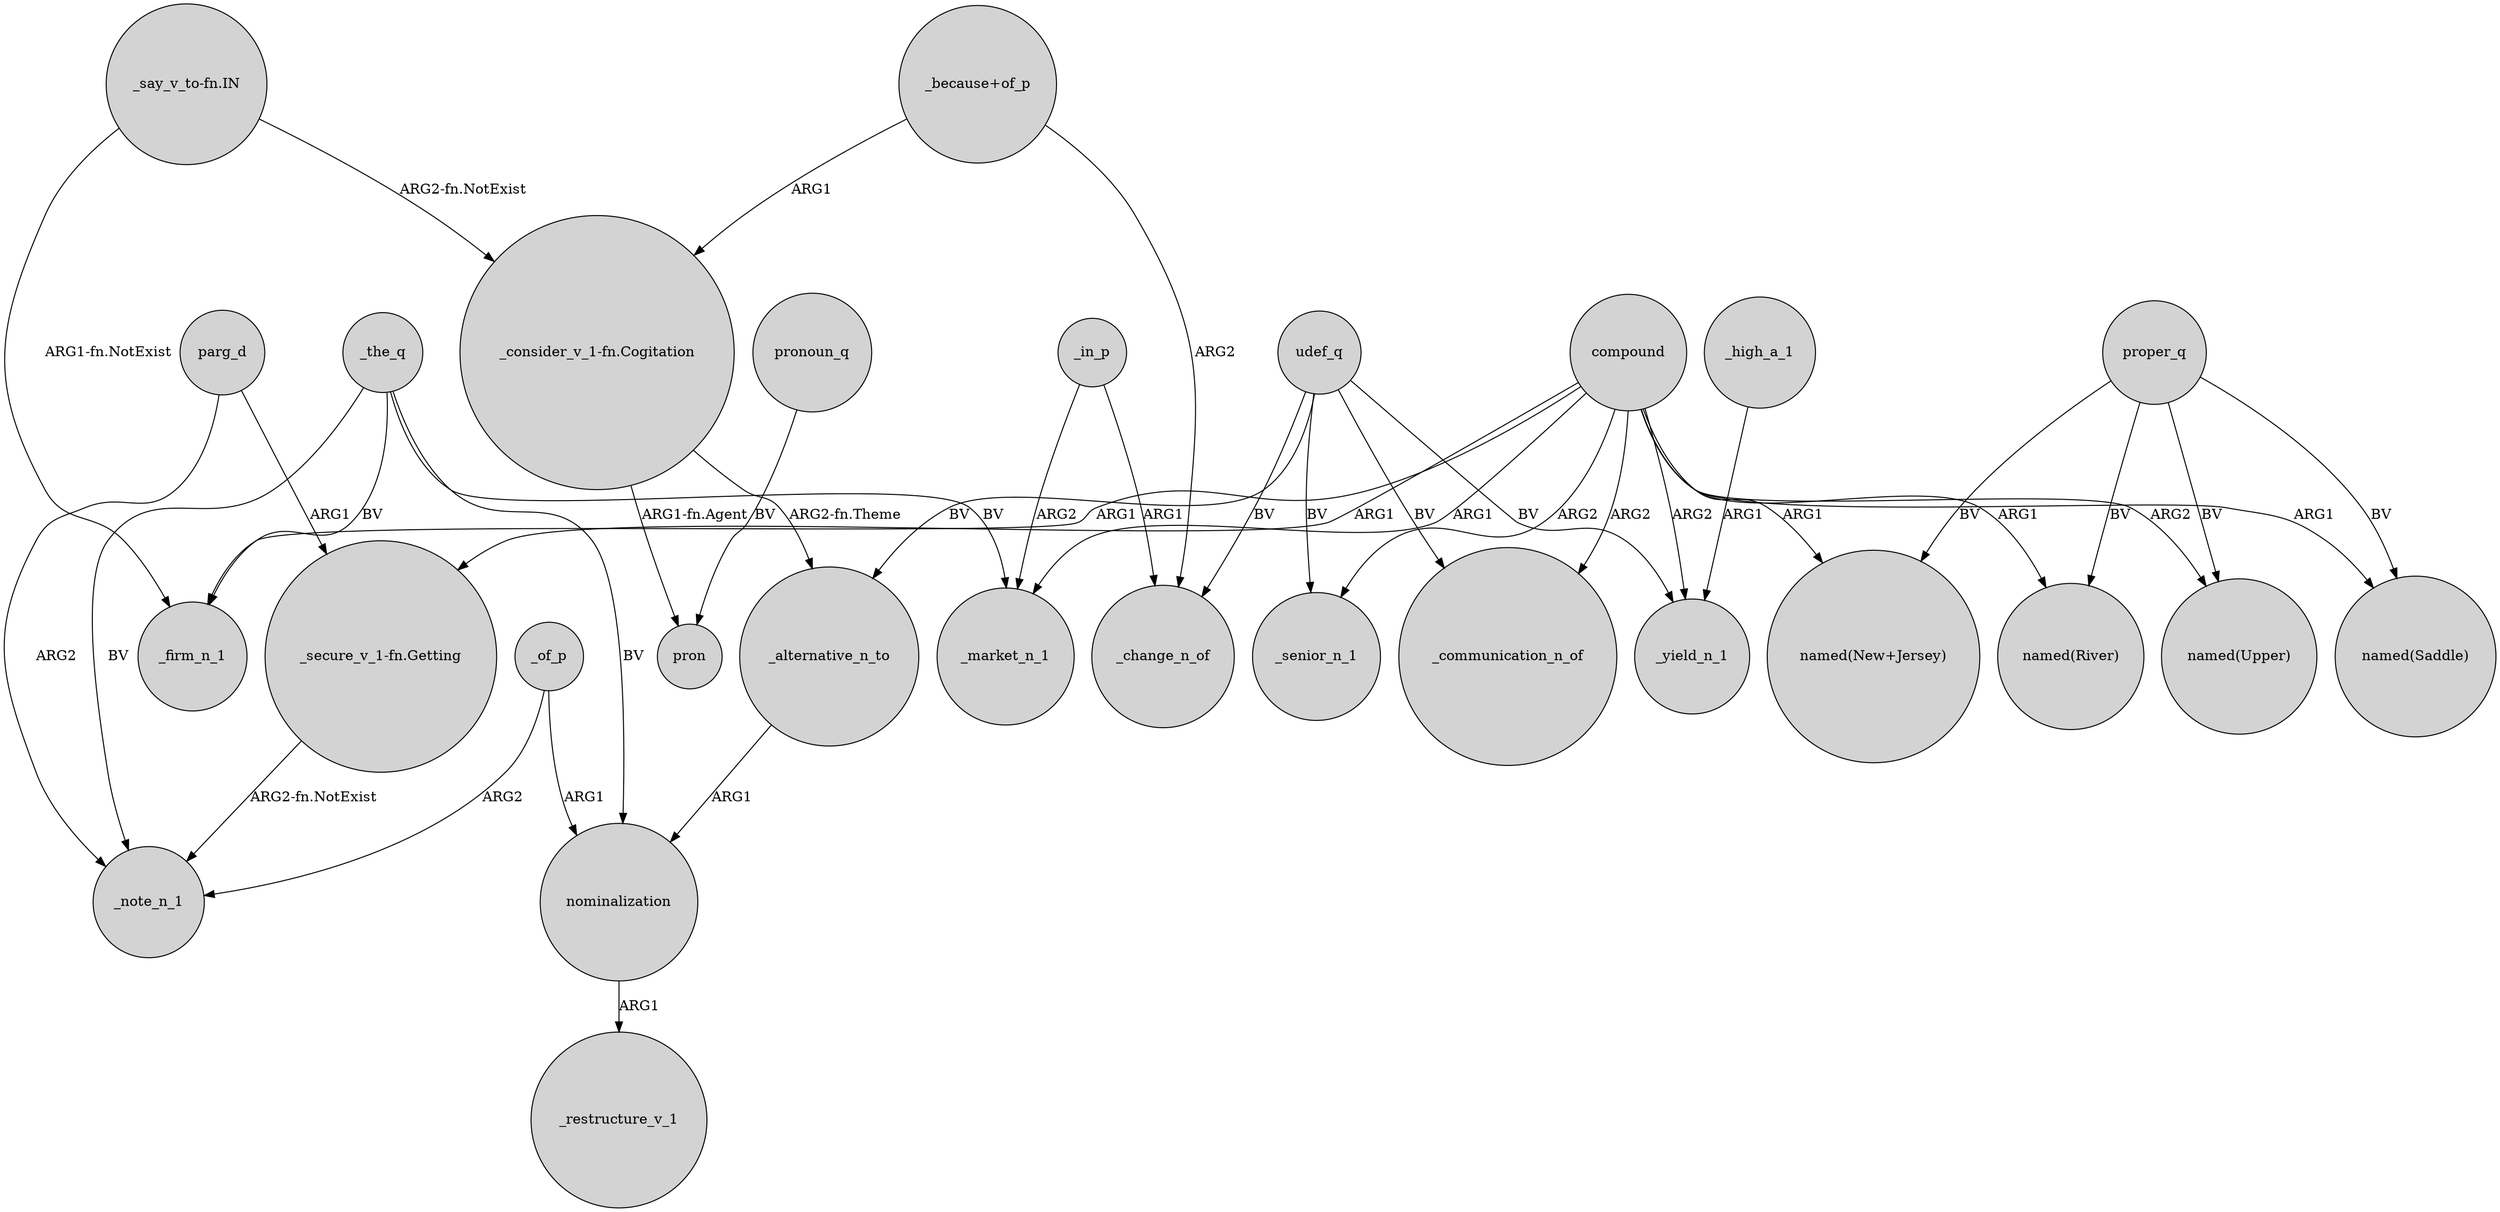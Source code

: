 digraph {
	node [shape=circle style=filled]
	_alternative_n_to -> nominalization [label=ARG1]
	"_say_v_to-fn.IN" -> _firm_n_1 [label="ARG1-fn.NotExist"]
	"_consider_v_1-fn.Cogitation" -> pron [label="ARG1-fn.Agent"]
	"_consider_v_1-fn.Cogitation" -> _alternative_n_to [label="ARG2-fn.Theme"]
	compound -> "_secure_v_1-fn.Getting" [label=ARG1]
	proper_q -> "named(New+Jersey)" [label=BV]
	compound -> "named(River)" [label=ARG1]
	_of_p -> _note_n_1 [label=ARG2]
	parg_d -> "_secure_v_1-fn.Getting" [label=ARG1]
	compound -> "named(Upper)" [label=ARG2]
	_of_p -> nominalization [label=ARG1]
	_the_q -> _note_n_1 [label=BV]
	nominalization -> _restructure_v_1 [label=ARG1]
	udef_q -> _senior_n_1 [label=BV]
	"_because+of_p" -> _change_n_of [label=ARG2]
	_in_p -> _change_n_of [label=ARG1]
	pronoun_q -> pron [label=BV]
	"_secure_v_1-fn.Getting" -> _note_n_1 [label="ARG2-fn.NotExist"]
	udef_q -> _change_n_of [label=BV]
	"_say_v_to-fn.IN" -> "_consider_v_1-fn.Cogitation" [label="ARG2-fn.NotExist"]
	proper_q -> "named(River)" [label=BV]
	udef_q -> _communication_n_of [label=BV]
	compound -> "named(Saddle)" [label=ARG1]
	compound -> _senior_n_1 [label=ARG2]
	compound -> _firm_n_1 [label=ARG1]
	_high_a_1 -> _yield_n_1 [label=ARG1]
	compound -> "named(New+Jersey)" [label=ARG1]
	_the_q -> _firm_n_1 [label=BV]
	proper_q -> "named(Upper)" [label=BV]
	_in_p -> _market_n_1 [label=ARG2]
	parg_d -> _note_n_1 [label=ARG2]
	compound -> _communication_n_of [label=ARG2]
	compound -> _market_n_1 [label=ARG1]
	proper_q -> "named(Saddle)" [label=BV]
	udef_q -> _alternative_n_to [label=BV]
	_the_q -> _market_n_1 [label=BV]
	compound -> _yield_n_1 [label=ARG2]
	udef_q -> _yield_n_1 [label=BV]
	_the_q -> nominalization [label=BV]
	"_because+of_p" -> "_consider_v_1-fn.Cogitation" [label=ARG1]
}
